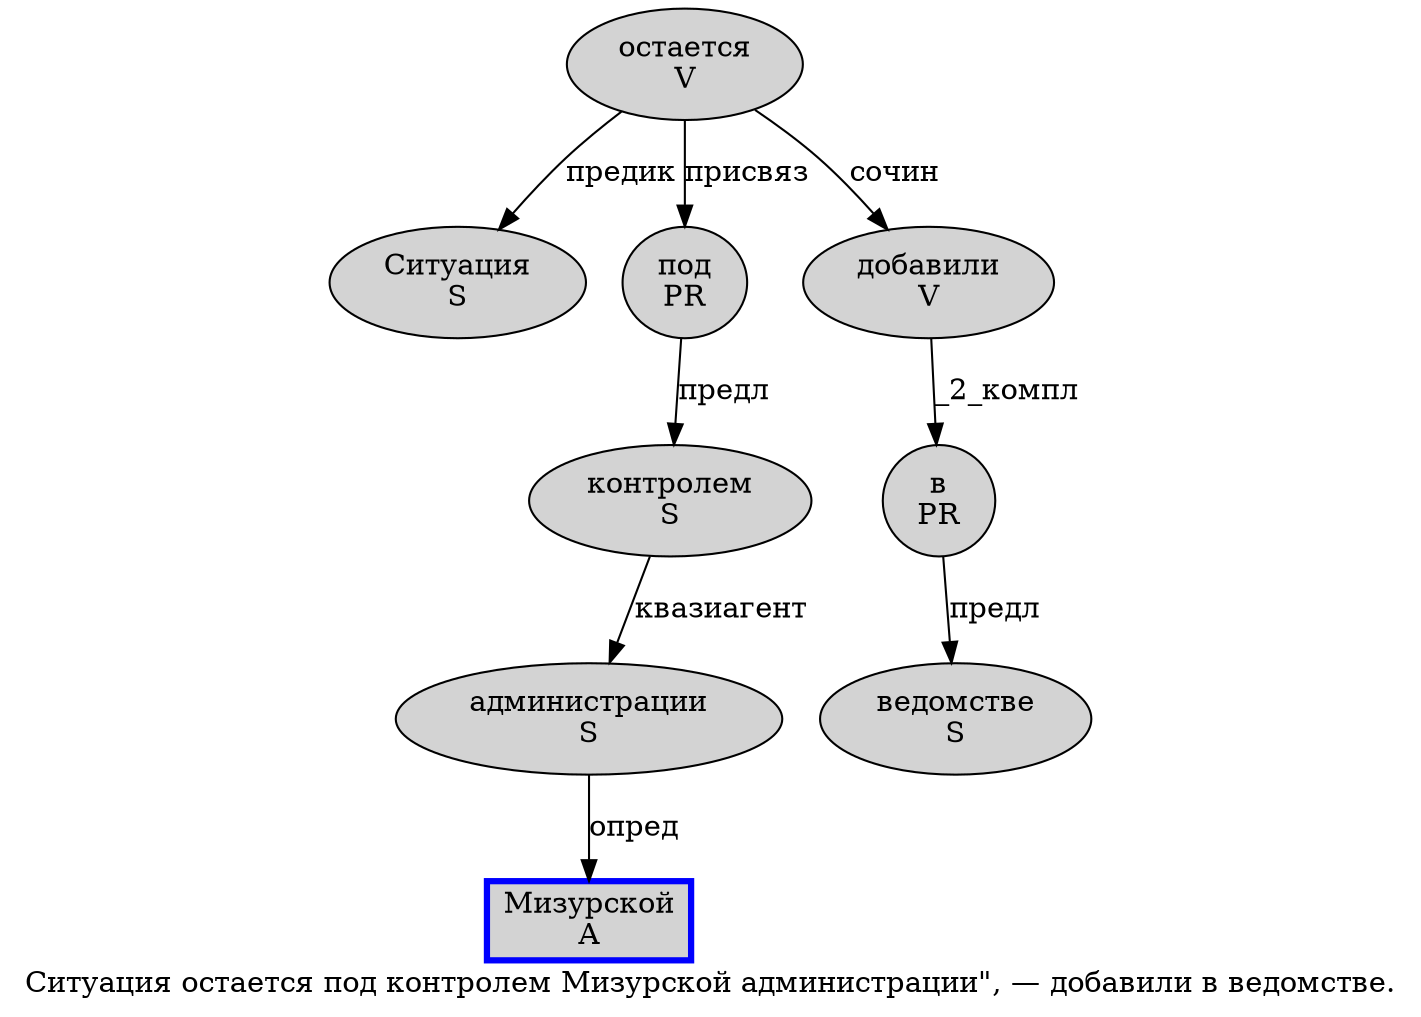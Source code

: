 digraph SENTENCE_220 {
	graph [label="Ситуация остается под контролем Мизурской администрации\", — добавили в ведомстве."]
	node [style=filled]
		0 [label="Ситуация
S" color="" fillcolor=lightgray penwidth=1 shape=ellipse]
		1 [label="остается
V" color="" fillcolor=lightgray penwidth=1 shape=ellipse]
		2 [label="под
PR" color="" fillcolor=lightgray penwidth=1 shape=ellipse]
		3 [label="контролем
S" color="" fillcolor=lightgray penwidth=1 shape=ellipse]
		4 [label="Мизурской
A" color=blue fillcolor=lightgray penwidth=3 shape=box]
		5 [label="администрации
S" color="" fillcolor=lightgray penwidth=1 shape=ellipse]
		9 [label="добавили
V" color="" fillcolor=lightgray penwidth=1 shape=ellipse]
		10 [label="в
PR" color="" fillcolor=lightgray penwidth=1 shape=ellipse]
		11 [label="ведомстве
S" color="" fillcolor=lightgray penwidth=1 shape=ellipse]
			1 -> 0 [label="предик"]
			1 -> 2 [label="присвяз"]
			1 -> 9 [label="сочин"]
			2 -> 3 [label="предл"]
			3 -> 5 [label="квазиагент"]
			5 -> 4 [label="опред"]
			9 -> 10 [label="_2_компл"]
			10 -> 11 [label="предл"]
}